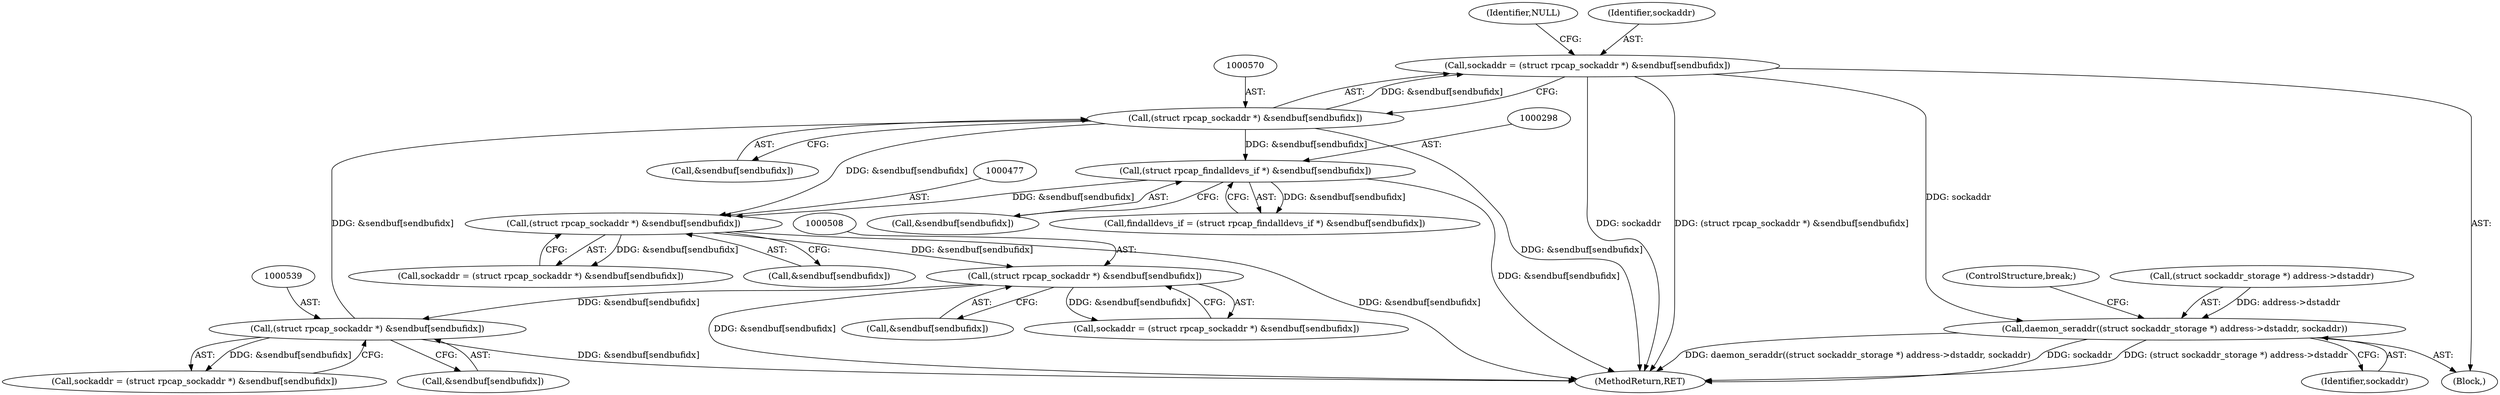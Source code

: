 digraph "0_libpcap_617b12c0339db4891d117b661982126c495439ea@pointer" {
"1000567" [label="(Call,sockaddr = (struct rpcap_sockaddr *) &sendbuf[sendbufidx])"];
"1000569" [label="(Call,(struct rpcap_sockaddr *) &sendbuf[sendbufidx])"];
"1000538" [label="(Call,(struct rpcap_sockaddr *) &sendbuf[sendbufidx])"];
"1000507" [label="(Call,(struct rpcap_sockaddr *) &sendbuf[sendbufidx])"];
"1000476" [label="(Call,(struct rpcap_sockaddr *) &sendbuf[sendbufidx])"];
"1000297" [label="(Call,(struct rpcap_findalldevs_if *) &sendbuf[sendbufidx])"];
"1000591" [label="(Call,daemon_seraddr((struct sockaddr_storage *) address->dstaddr, sockaddr))"];
"1000509" [label="(Call,&sendbuf[sendbufidx])"];
"1000597" [label="(Identifier,sockaddr)"];
"1000297" [label="(Call,(struct rpcap_findalldevs_if *) &sendbuf[sendbufidx])"];
"1000540" [label="(Call,&sendbuf[sendbufidx])"];
"1000478" [label="(Call,&sendbuf[sendbufidx])"];
"1000652" [label="(MethodReturn,RET)"];
"1000295" [label="(Call,findalldevs_if = (struct rpcap_findalldevs_if *) &sendbuf[sendbufidx])"];
"1000505" [label="(Call,sockaddr = (struct rpcap_sockaddr *) &sendbuf[sendbufidx])"];
"1000471" [label="(Block,)"];
"1000474" [label="(Call,sockaddr = (struct rpcap_sockaddr *) &sendbuf[sendbufidx])"];
"1000538" [label="(Call,(struct rpcap_sockaddr *) &sendbuf[sendbufidx])"];
"1000536" [label="(Call,sockaddr = (struct rpcap_sockaddr *) &sendbuf[sendbufidx])"];
"1000591" [label="(Call,daemon_seraddr((struct sockaddr_storage *) address->dstaddr, sockaddr))"];
"1000299" [label="(Call,&sendbuf[sendbufidx])"];
"1000567" [label="(Call,sockaddr = (struct rpcap_sockaddr *) &sendbuf[sendbufidx])"];
"1000592" [label="(Call,(struct sockaddr_storage *) address->dstaddr)"];
"1000476" [label="(Call,(struct rpcap_sockaddr *) &sendbuf[sendbufidx])"];
"1000578" [label="(Identifier,NULL)"];
"1000507" [label="(Call,(struct rpcap_sockaddr *) &sendbuf[sendbufidx])"];
"1000571" [label="(Call,&sendbuf[sendbufidx])"];
"1000598" [label="(ControlStructure,break;)"];
"1000569" [label="(Call,(struct rpcap_sockaddr *) &sendbuf[sendbufidx])"];
"1000568" [label="(Identifier,sockaddr)"];
"1000567" -> "1000471"  [label="AST: "];
"1000567" -> "1000569"  [label="CFG: "];
"1000568" -> "1000567"  [label="AST: "];
"1000569" -> "1000567"  [label="AST: "];
"1000578" -> "1000567"  [label="CFG: "];
"1000567" -> "1000652"  [label="DDG: sockaddr"];
"1000567" -> "1000652"  [label="DDG: (struct rpcap_sockaddr *) &sendbuf[sendbufidx]"];
"1000569" -> "1000567"  [label="DDG: &sendbuf[sendbufidx]"];
"1000567" -> "1000591"  [label="DDG: sockaddr"];
"1000569" -> "1000571"  [label="CFG: "];
"1000570" -> "1000569"  [label="AST: "];
"1000571" -> "1000569"  [label="AST: "];
"1000569" -> "1000652"  [label="DDG: &sendbuf[sendbufidx]"];
"1000569" -> "1000297"  [label="DDG: &sendbuf[sendbufidx]"];
"1000569" -> "1000476"  [label="DDG: &sendbuf[sendbufidx]"];
"1000538" -> "1000569"  [label="DDG: &sendbuf[sendbufidx]"];
"1000538" -> "1000536"  [label="AST: "];
"1000538" -> "1000540"  [label="CFG: "];
"1000539" -> "1000538"  [label="AST: "];
"1000540" -> "1000538"  [label="AST: "];
"1000536" -> "1000538"  [label="CFG: "];
"1000538" -> "1000652"  [label="DDG: &sendbuf[sendbufidx]"];
"1000538" -> "1000536"  [label="DDG: &sendbuf[sendbufidx]"];
"1000507" -> "1000538"  [label="DDG: &sendbuf[sendbufidx]"];
"1000507" -> "1000505"  [label="AST: "];
"1000507" -> "1000509"  [label="CFG: "];
"1000508" -> "1000507"  [label="AST: "];
"1000509" -> "1000507"  [label="AST: "];
"1000505" -> "1000507"  [label="CFG: "];
"1000507" -> "1000652"  [label="DDG: &sendbuf[sendbufidx]"];
"1000507" -> "1000505"  [label="DDG: &sendbuf[sendbufidx]"];
"1000476" -> "1000507"  [label="DDG: &sendbuf[sendbufidx]"];
"1000476" -> "1000474"  [label="AST: "];
"1000476" -> "1000478"  [label="CFG: "];
"1000477" -> "1000476"  [label="AST: "];
"1000478" -> "1000476"  [label="AST: "];
"1000474" -> "1000476"  [label="CFG: "];
"1000476" -> "1000652"  [label="DDG: &sendbuf[sendbufidx]"];
"1000476" -> "1000474"  [label="DDG: &sendbuf[sendbufidx]"];
"1000297" -> "1000476"  [label="DDG: &sendbuf[sendbufidx]"];
"1000297" -> "1000295"  [label="AST: "];
"1000297" -> "1000299"  [label="CFG: "];
"1000298" -> "1000297"  [label="AST: "];
"1000299" -> "1000297"  [label="AST: "];
"1000295" -> "1000297"  [label="CFG: "];
"1000297" -> "1000652"  [label="DDG: &sendbuf[sendbufidx]"];
"1000297" -> "1000295"  [label="DDG: &sendbuf[sendbufidx]"];
"1000591" -> "1000471"  [label="AST: "];
"1000591" -> "1000597"  [label="CFG: "];
"1000592" -> "1000591"  [label="AST: "];
"1000597" -> "1000591"  [label="AST: "];
"1000598" -> "1000591"  [label="CFG: "];
"1000591" -> "1000652"  [label="DDG: sockaddr"];
"1000591" -> "1000652"  [label="DDG: (struct sockaddr_storage *) address->dstaddr"];
"1000591" -> "1000652"  [label="DDG: daemon_seraddr((struct sockaddr_storage *) address->dstaddr, sockaddr)"];
"1000592" -> "1000591"  [label="DDG: address->dstaddr"];
}
